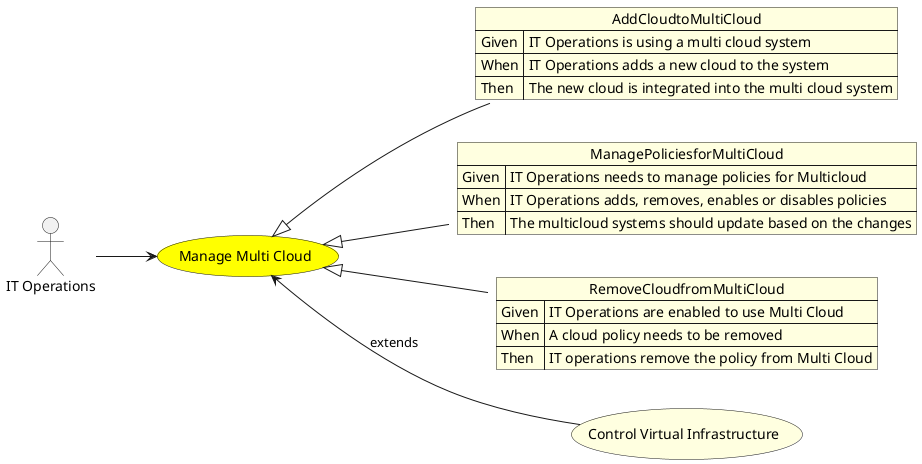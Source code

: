 @startuml


left to right direction

usecase "Manage Multi Cloud" as ManageMultiCloud #yellow

Actor "IT Operations" as ITOperations

ITOperations --> ManageMultiCloud



json AddCloudtoMultiCloud #lightyellow {
    "Given": "IT Operations is using a multi cloud system",
    "When": "IT Operations adds a new cloud to the system",
    "Then": "The new cloud is integrated into the multi cloud system"
}

ManageMultiCloud <|-- AddCloudtoMultiCloud

json ManagePoliciesforMultiCloud #lightyellow {
    "Given": "IT Operations needs to manage policies for Multicloud",
    "When": "IT Operations adds, removes, enables or disables policies",
    "Then": "The multicloud systems should update based on the changes"
}

ManageMultiCloud <|-- ManagePoliciesforMultiCloud

json RemoveCloudfromMultiCloud #lightyellow {
    "Given": "IT Operations are enabled to use Multi Cloud",
    "When": "A cloud policy needs to be removed",
    "Then": "IT operations remove the policy from Multi Cloud"
}

ManageMultiCloud <|-- RemoveCloudfromMultiCloud



usecase "Control Virtual Infrastructure" as ControlVirtualInfrastructure #lightyellow

ManageMultiCloud <-- ControlVirtualInfrastructure : extends







@enduml

